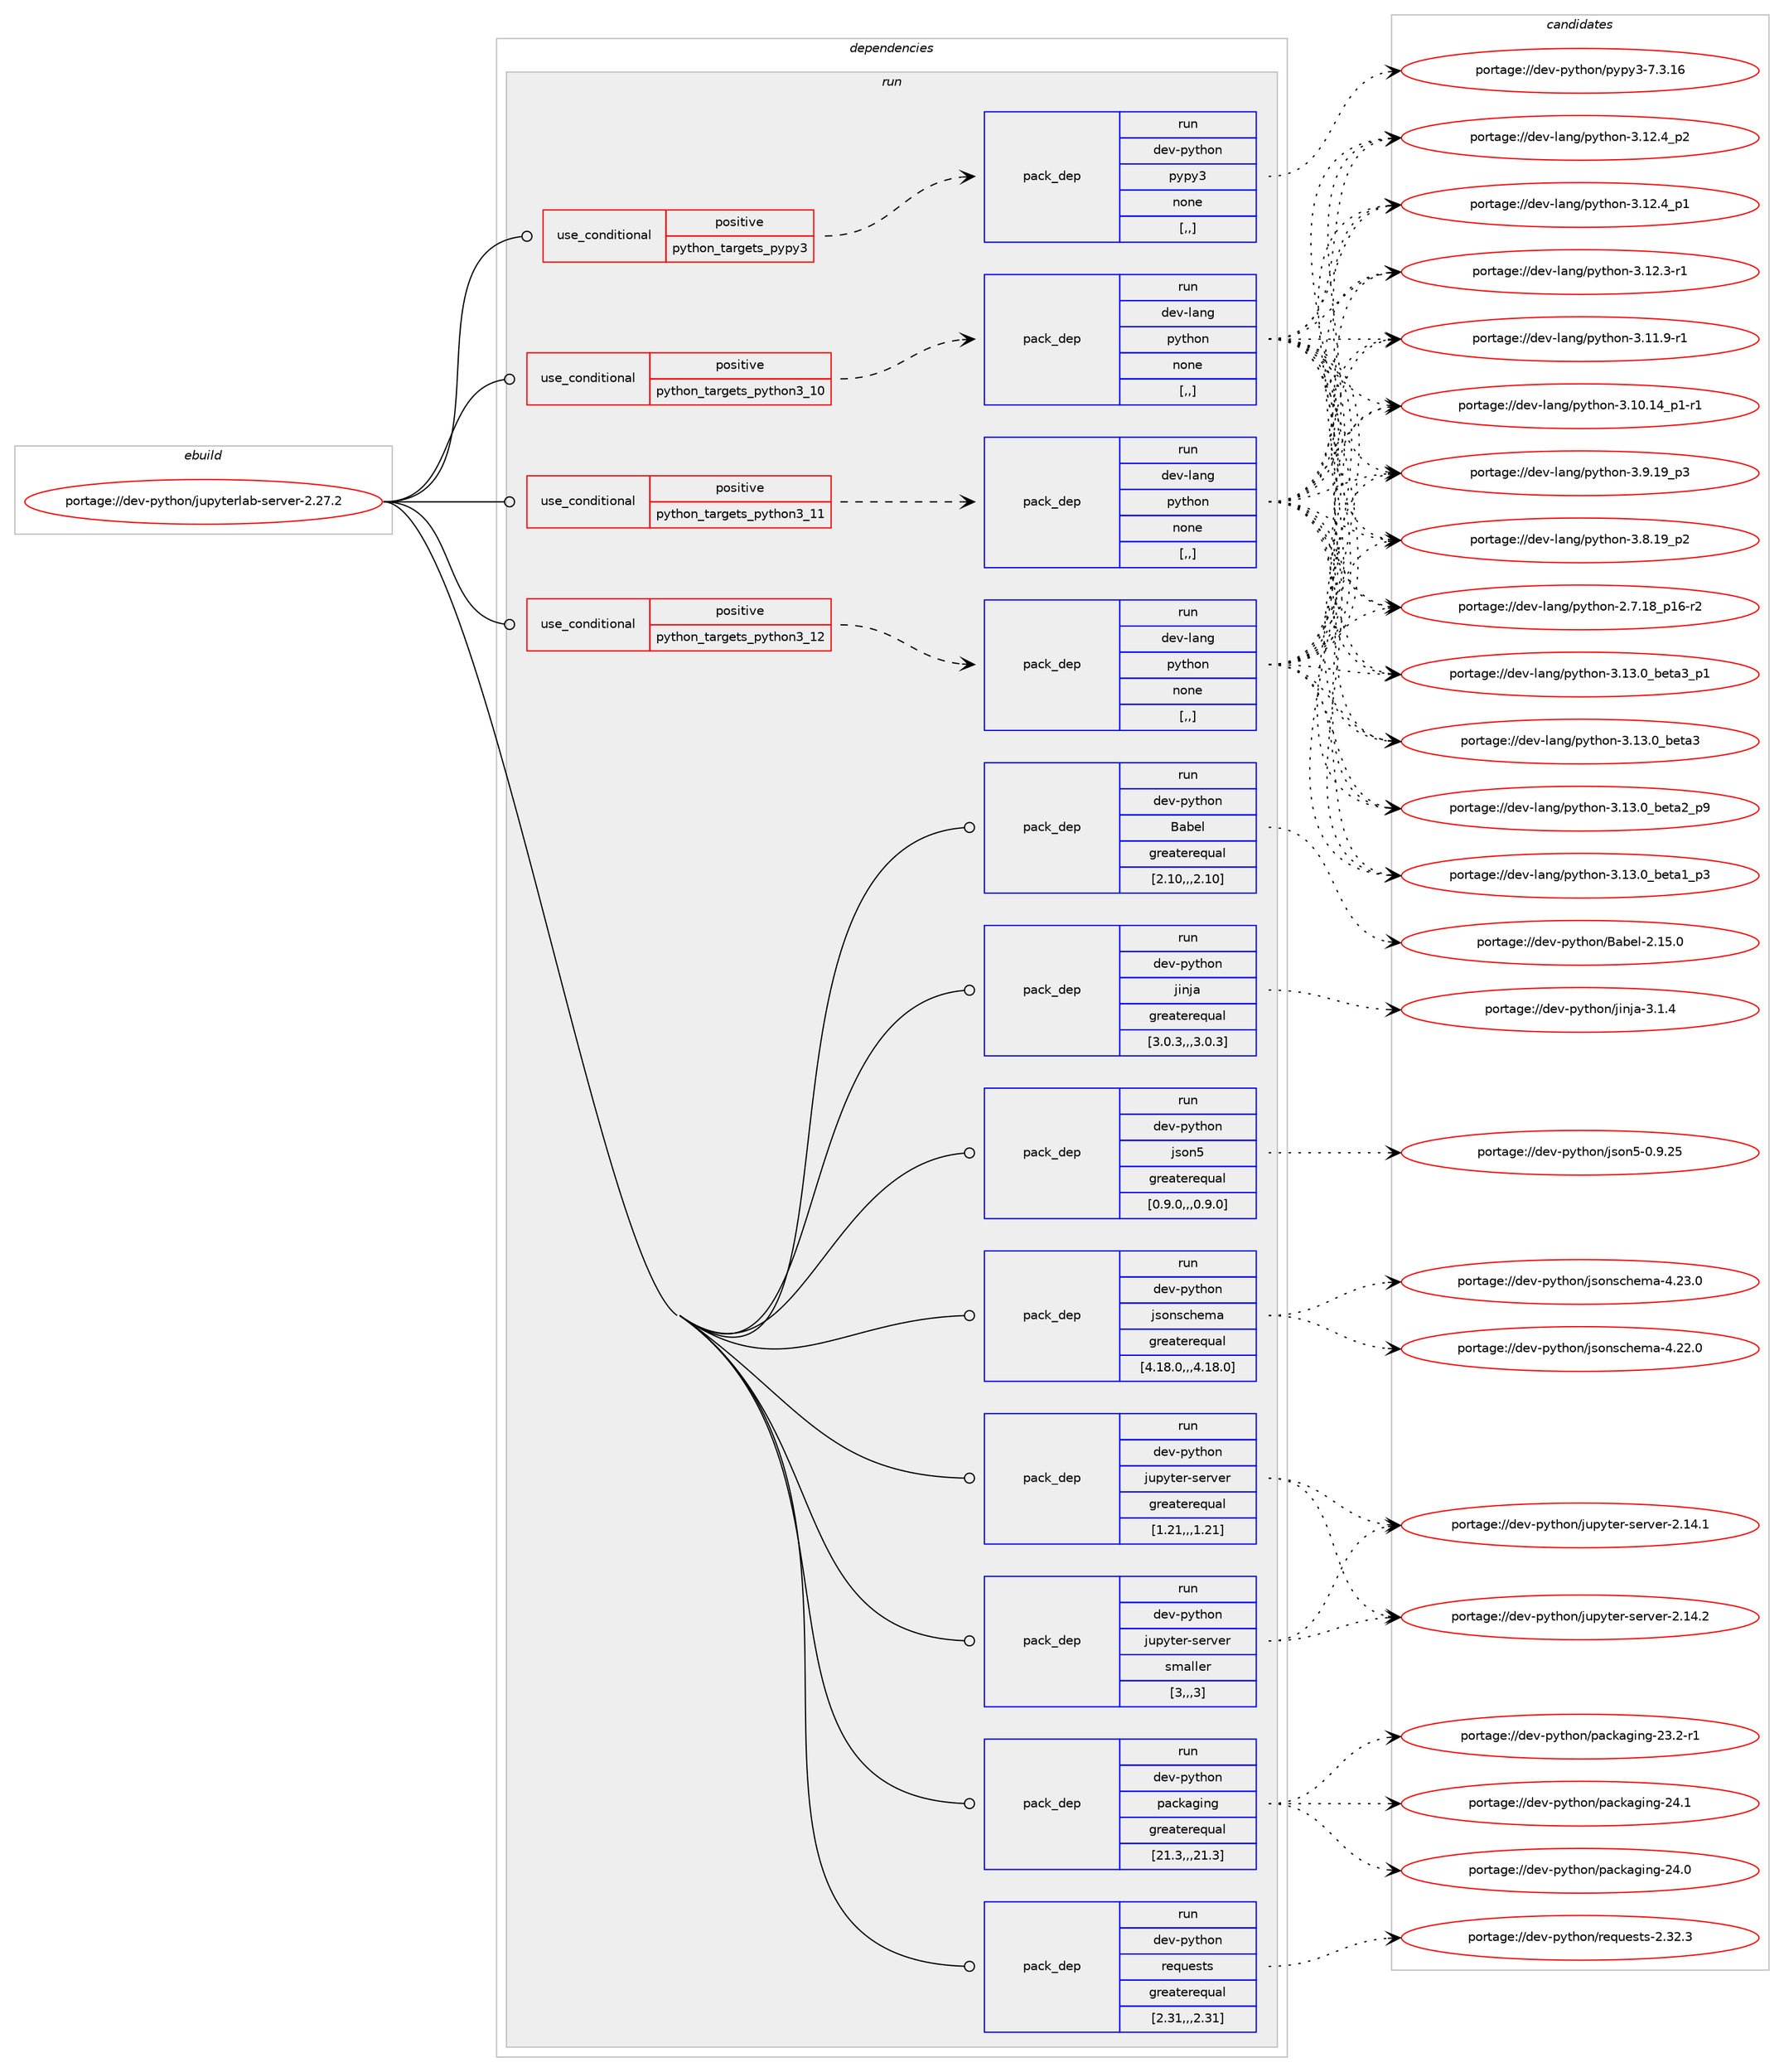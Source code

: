 digraph prolog {

# *************
# Graph options
# *************

newrank=true;
concentrate=true;
compound=true;
graph [rankdir=LR,fontname=Helvetica,fontsize=10,ranksep=1.5];#, ranksep=2.5, nodesep=0.2];
edge  [arrowhead=vee];
node  [fontname=Helvetica,fontsize=10];

# **********
# The ebuild
# **********

subgraph cluster_leftcol {
color=gray;
rank=same;
label=<<i>ebuild</i>>;
id [label="portage://dev-python/jupyterlab-server-2.27.2", color=red, width=4, href="../dev-python/jupyterlab-server-2.27.2.svg"];
}

# ****************
# The dependencies
# ****************

subgraph cluster_midcol {
color=gray;
label=<<i>dependencies</i>>;
subgraph cluster_compile {
fillcolor="#eeeeee";
style=filled;
label=<<i>compile</i>>;
}
subgraph cluster_compileandrun {
fillcolor="#eeeeee";
style=filled;
label=<<i>compile and run</i>>;
}
subgraph cluster_run {
fillcolor="#eeeeee";
style=filled;
label=<<i>run</i>>;
subgraph cond33732 {
dependency148461 [label=<<TABLE BORDER="0" CELLBORDER="1" CELLSPACING="0" CELLPADDING="4"><TR><TD ROWSPAN="3" CELLPADDING="10">use_conditional</TD></TR><TR><TD>positive</TD></TR><TR><TD>python_targets_pypy3</TD></TR></TABLE>>, shape=none, color=red];
subgraph pack113494 {
dependency148462 [label=<<TABLE BORDER="0" CELLBORDER="1" CELLSPACING="0" CELLPADDING="4" WIDTH="220"><TR><TD ROWSPAN="6" CELLPADDING="30">pack_dep</TD></TR><TR><TD WIDTH="110">run</TD></TR><TR><TD>dev-python</TD></TR><TR><TD>pypy3</TD></TR><TR><TD>none</TD></TR><TR><TD>[,,]</TD></TR></TABLE>>, shape=none, color=blue];
}
dependency148461:e -> dependency148462:w [weight=20,style="dashed",arrowhead="vee"];
}
id:e -> dependency148461:w [weight=20,style="solid",arrowhead="odot"];
subgraph cond33733 {
dependency148463 [label=<<TABLE BORDER="0" CELLBORDER="1" CELLSPACING="0" CELLPADDING="4"><TR><TD ROWSPAN="3" CELLPADDING="10">use_conditional</TD></TR><TR><TD>positive</TD></TR><TR><TD>python_targets_python3_10</TD></TR></TABLE>>, shape=none, color=red];
subgraph pack113495 {
dependency148464 [label=<<TABLE BORDER="0" CELLBORDER="1" CELLSPACING="0" CELLPADDING="4" WIDTH="220"><TR><TD ROWSPAN="6" CELLPADDING="30">pack_dep</TD></TR><TR><TD WIDTH="110">run</TD></TR><TR><TD>dev-lang</TD></TR><TR><TD>python</TD></TR><TR><TD>none</TD></TR><TR><TD>[,,]</TD></TR></TABLE>>, shape=none, color=blue];
}
dependency148463:e -> dependency148464:w [weight=20,style="dashed",arrowhead="vee"];
}
id:e -> dependency148463:w [weight=20,style="solid",arrowhead="odot"];
subgraph cond33734 {
dependency148465 [label=<<TABLE BORDER="0" CELLBORDER="1" CELLSPACING="0" CELLPADDING="4"><TR><TD ROWSPAN="3" CELLPADDING="10">use_conditional</TD></TR><TR><TD>positive</TD></TR><TR><TD>python_targets_python3_11</TD></TR></TABLE>>, shape=none, color=red];
subgraph pack113496 {
dependency148466 [label=<<TABLE BORDER="0" CELLBORDER="1" CELLSPACING="0" CELLPADDING="4" WIDTH="220"><TR><TD ROWSPAN="6" CELLPADDING="30">pack_dep</TD></TR><TR><TD WIDTH="110">run</TD></TR><TR><TD>dev-lang</TD></TR><TR><TD>python</TD></TR><TR><TD>none</TD></TR><TR><TD>[,,]</TD></TR></TABLE>>, shape=none, color=blue];
}
dependency148465:e -> dependency148466:w [weight=20,style="dashed",arrowhead="vee"];
}
id:e -> dependency148465:w [weight=20,style="solid",arrowhead="odot"];
subgraph cond33735 {
dependency148467 [label=<<TABLE BORDER="0" CELLBORDER="1" CELLSPACING="0" CELLPADDING="4"><TR><TD ROWSPAN="3" CELLPADDING="10">use_conditional</TD></TR><TR><TD>positive</TD></TR><TR><TD>python_targets_python3_12</TD></TR></TABLE>>, shape=none, color=red];
subgraph pack113497 {
dependency148468 [label=<<TABLE BORDER="0" CELLBORDER="1" CELLSPACING="0" CELLPADDING="4" WIDTH="220"><TR><TD ROWSPAN="6" CELLPADDING="30">pack_dep</TD></TR><TR><TD WIDTH="110">run</TD></TR><TR><TD>dev-lang</TD></TR><TR><TD>python</TD></TR><TR><TD>none</TD></TR><TR><TD>[,,]</TD></TR></TABLE>>, shape=none, color=blue];
}
dependency148467:e -> dependency148468:w [weight=20,style="dashed",arrowhead="vee"];
}
id:e -> dependency148467:w [weight=20,style="solid",arrowhead="odot"];
subgraph pack113498 {
dependency148469 [label=<<TABLE BORDER="0" CELLBORDER="1" CELLSPACING="0" CELLPADDING="4" WIDTH="220"><TR><TD ROWSPAN="6" CELLPADDING="30">pack_dep</TD></TR><TR><TD WIDTH="110">run</TD></TR><TR><TD>dev-python</TD></TR><TR><TD>Babel</TD></TR><TR><TD>greaterequal</TD></TR><TR><TD>[2.10,,,2.10]</TD></TR></TABLE>>, shape=none, color=blue];
}
id:e -> dependency148469:w [weight=20,style="solid",arrowhead="odot"];
subgraph pack113499 {
dependency148470 [label=<<TABLE BORDER="0" CELLBORDER="1" CELLSPACING="0" CELLPADDING="4" WIDTH="220"><TR><TD ROWSPAN="6" CELLPADDING="30">pack_dep</TD></TR><TR><TD WIDTH="110">run</TD></TR><TR><TD>dev-python</TD></TR><TR><TD>jinja</TD></TR><TR><TD>greaterequal</TD></TR><TR><TD>[3.0.3,,,3.0.3]</TD></TR></TABLE>>, shape=none, color=blue];
}
id:e -> dependency148470:w [weight=20,style="solid",arrowhead="odot"];
subgraph pack113500 {
dependency148471 [label=<<TABLE BORDER="0" CELLBORDER="1" CELLSPACING="0" CELLPADDING="4" WIDTH="220"><TR><TD ROWSPAN="6" CELLPADDING="30">pack_dep</TD></TR><TR><TD WIDTH="110">run</TD></TR><TR><TD>dev-python</TD></TR><TR><TD>json5</TD></TR><TR><TD>greaterequal</TD></TR><TR><TD>[0.9.0,,,0.9.0]</TD></TR></TABLE>>, shape=none, color=blue];
}
id:e -> dependency148471:w [weight=20,style="solid",arrowhead="odot"];
subgraph pack113501 {
dependency148472 [label=<<TABLE BORDER="0" CELLBORDER="1" CELLSPACING="0" CELLPADDING="4" WIDTH="220"><TR><TD ROWSPAN="6" CELLPADDING="30">pack_dep</TD></TR><TR><TD WIDTH="110">run</TD></TR><TR><TD>dev-python</TD></TR><TR><TD>jsonschema</TD></TR><TR><TD>greaterequal</TD></TR><TR><TD>[4.18.0,,,4.18.0]</TD></TR></TABLE>>, shape=none, color=blue];
}
id:e -> dependency148472:w [weight=20,style="solid",arrowhead="odot"];
subgraph pack113502 {
dependency148473 [label=<<TABLE BORDER="0" CELLBORDER="1" CELLSPACING="0" CELLPADDING="4" WIDTH="220"><TR><TD ROWSPAN="6" CELLPADDING="30">pack_dep</TD></TR><TR><TD WIDTH="110">run</TD></TR><TR><TD>dev-python</TD></TR><TR><TD>jupyter-server</TD></TR><TR><TD>greaterequal</TD></TR><TR><TD>[1.21,,,1.21]</TD></TR></TABLE>>, shape=none, color=blue];
}
id:e -> dependency148473:w [weight=20,style="solid",arrowhead="odot"];
subgraph pack113503 {
dependency148474 [label=<<TABLE BORDER="0" CELLBORDER="1" CELLSPACING="0" CELLPADDING="4" WIDTH="220"><TR><TD ROWSPAN="6" CELLPADDING="30">pack_dep</TD></TR><TR><TD WIDTH="110">run</TD></TR><TR><TD>dev-python</TD></TR><TR><TD>jupyter-server</TD></TR><TR><TD>smaller</TD></TR><TR><TD>[3,,,3]</TD></TR></TABLE>>, shape=none, color=blue];
}
id:e -> dependency148474:w [weight=20,style="solid",arrowhead="odot"];
subgraph pack113504 {
dependency148475 [label=<<TABLE BORDER="0" CELLBORDER="1" CELLSPACING="0" CELLPADDING="4" WIDTH="220"><TR><TD ROWSPAN="6" CELLPADDING="30">pack_dep</TD></TR><TR><TD WIDTH="110">run</TD></TR><TR><TD>dev-python</TD></TR><TR><TD>packaging</TD></TR><TR><TD>greaterequal</TD></TR><TR><TD>[21.3,,,21.3]</TD></TR></TABLE>>, shape=none, color=blue];
}
id:e -> dependency148475:w [weight=20,style="solid",arrowhead="odot"];
subgraph pack113505 {
dependency148476 [label=<<TABLE BORDER="0" CELLBORDER="1" CELLSPACING="0" CELLPADDING="4" WIDTH="220"><TR><TD ROWSPAN="6" CELLPADDING="30">pack_dep</TD></TR><TR><TD WIDTH="110">run</TD></TR><TR><TD>dev-python</TD></TR><TR><TD>requests</TD></TR><TR><TD>greaterequal</TD></TR><TR><TD>[2.31,,,2.31]</TD></TR></TABLE>>, shape=none, color=blue];
}
id:e -> dependency148476:w [weight=20,style="solid",arrowhead="odot"];
}
}

# **************
# The candidates
# **************

subgraph cluster_choices {
rank=same;
color=gray;
label=<<i>candidates</i>>;

subgraph choice113494 {
color=black;
nodesep=1;
choice10010111845112121116104111110471121211121215145554651464954 [label="portage://dev-python/pypy3-7.3.16", color=red, width=4,href="../dev-python/pypy3-7.3.16.svg"];
dependency148462:e -> choice10010111845112121116104111110471121211121215145554651464954:w [style=dotted,weight="100"];
}
subgraph choice113495 {
color=black;
nodesep=1;
choice10010111845108971101034711212111610411111045514649514648959810111697519511249 [label="portage://dev-lang/python-3.13.0_beta3_p1", color=red, width=4,href="../dev-lang/python-3.13.0_beta3_p1.svg"];
choice1001011184510897110103471121211161041111104551464951464895981011169751 [label="portage://dev-lang/python-3.13.0_beta3", color=red, width=4,href="../dev-lang/python-3.13.0_beta3.svg"];
choice10010111845108971101034711212111610411111045514649514648959810111697509511257 [label="portage://dev-lang/python-3.13.0_beta2_p9", color=red, width=4,href="../dev-lang/python-3.13.0_beta2_p9.svg"];
choice10010111845108971101034711212111610411111045514649514648959810111697499511251 [label="portage://dev-lang/python-3.13.0_beta1_p3", color=red, width=4,href="../dev-lang/python-3.13.0_beta1_p3.svg"];
choice100101118451089711010347112121116104111110455146495046529511250 [label="portage://dev-lang/python-3.12.4_p2", color=red, width=4,href="../dev-lang/python-3.12.4_p2.svg"];
choice100101118451089711010347112121116104111110455146495046529511249 [label="portage://dev-lang/python-3.12.4_p1", color=red, width=4,href="../dev-lang/python-3.12.4_p1.svg"];
choice100101118451089711010347112121116104111110455146495046514511449 [label="portage://dev-lang/python-3.12.3-r1", color=red, width=4,href="../dev-lang/python-3.12.3-r1.svg"];
choice100101118451089711010347112121116104111110455146494946574511449 [label="portage://dev-lang/python-3.11.9-r1", color=red, width=4,href="../dev-lang/python-3.11.9-r1.svg"];
choice100101118451089711010347112121116104111110455146494846495295112494511449 [label="portage://dev-lang/python-3.10.14_p1-r1", color=red, width=4,href="../dev-lang/python-3.10.14_p1-r1.svg"];
choice100101118451089711010347112121116104111110455146574649579511251 [label="portage://dev-lang/python-3.9.19_p3", color=red, width=4,href="../dev-lang/python-3.9.19_p3.svg"];
choice100101118451089711010347112121116104111110455146564649579511250 [label="portage://dev-lang/python-3.8.19_p2", color=red, width=4,href="../dev-lang/python-3.8.19_p2.svg"];
choice100101118451089711010347112121116104111110455046554649569511249544511450 [label="portage://dev-lang/python-2.7.18_p16-r2", color=red, width=4,href="../dev-lang/python-2.7.18_p16-r2.svg"];
dependency148464:e -> choice10010111845108971101034711212111610411111045514649514648959810111697519511249:w [style=dotted,weight="100"];
dependency148464:e -> choice1001011184510897110103471121211161041111104551464951464895981011169751:w [style=dotted,weight="100"];
dependency148464:e -> choice10010111845108971101034711212111610411111045514649514648959810111697509511257:w [style=dotted,weight="100"];
dependency148464:e -> choice10010111845108971101034711212111610411111045514649514648959810111697499511251:w [style=dotted,weight="100"];
dependency148464:e -> choice100101118451089711010347112121116104111110455146495046529511250:w [style=dotted,weight="100"];
dependency148464:e -> choice100101118451089711010347112121116104111110455146495046529511249:w [style=dotted,weight="100"];
dependency148464:e -> choice100101118451089711010347112121116104111110455146495046514511449:w [style=dotted,weight="100"];
dependency148464:e -> choice100101118451089711010347112121116104111110455146494946574511449:w [style=dotted,weight="100"];
dependency148464:e -> choice100101118451089711010347112121116104111110455146494846495295112494511449:w [style=dotted,weight="100"];
dependency148464:e -> choice100101118451089711010347112121116104111110455146574649579511251:w [style=dotted,weight="100"];
dependency148464:e -> choice100101118451089711010347112121116104111110455146564649579511250:w [style=dotted,weight="100"];
dependency148464:e -> choice100101118451089711010347112121116104111110455046554649569511249544511450:w [style=dotted,weight="100"];
}
subgraph choice113496 {
color=black;
nodesep=1;
choice10010111845108971101034711212111610411111045514649514648959810111697519511249 [label="portage://dev-lang/python-3.13.0_beta3_p1", color=red, width=4,href="../dev-lang/python-3.13.0_beta3_p1.svg"];
choice1001011184510897110103471121211161041111104551464951464895981011169751 [label="portage://dev-lang/python-3.13.0_beta3", color=red, width=4,href="../dev-lang/python-3.13.0_beta3.svg"];
choice10010111845108971101034711212111610411111045514649514648959810111697509511257 [label="portage://dev-lang/python-3.13.0_beta2_p9", color=red, width=4,href="../dev-lang/python-3.13.0_beta2_p9.svg"];
choice10010111845108971101034711212111610411111045514649514648959810111697499511251 [label="portage://dev-lang/python-3.13.0_beta1_p3", color=red, width=4,href="../dev-lang/python-3.13.0_beta1_p3.svg"];
choice100101118451089711010347112121116104111110455146495046529511250 [label="portage://dev-lang/python-3.12.4_p2", color=red, width=4,href="../dev-lang/python-3.12.4_p2.svg"];
choice100101118451089711010347112121116104111110455146495046529511249 [label="portage://dev-lang/python-3.12.4_p1", color=red, width=4,href="../dev-lang/python-3.12.4_p1.svg"];
choice100101118451089711010347112121116104111110455146495046514511449 [label="portage://dev-lang/python-3.12.3-r1", color=red, width=4,href="../dev-lang/python-3.12.3-r1.svg"];
choice100101118451089711010347112121116104111110455146494946574511449 [label="portage://dev-lang/python-3.11.9-r1", color=red, width=4,href="../dev-lang/python-3.11.9-r1.svg"];
choice100101118451089711010347112121116104111110455146494846495295112494511449 [label="portage://dev-lang/python-3.10.14_p1-r1", color=red, width=4,href="../dev-lang/python-3.10.14_p1-r1.svg"];
choice100101118451089711010347112121116104111110455146574649579511251 [label="portage://dev-lang/python-3.9.19_p3", color=red, width=4,href="../dev-lang/python-3.9.19_p3.svg"];
choice100101118451089711010347112121116104111110455146564649579511250 [label="portage://dev-lang/python-3.8.19_p2", color=red, width=4,href="../dev-lang/python-3.8.19_p2.svg"];
choice100101118451089711010347112121116104111110455046554649569511249544511450 [label="portage://dev-lang/python-2.7.18_p16-r2", color=red, width=4,href="../dev-lang/python-2.7.18_p16-r2.svg"];
dependency148466:e -> choice10010111845108971101034711212111610411111045514649514648959810111697519511249:w [style=dotted,weight="100"];
dependency148466:e -> choice1001011184510897110103471121211161041111104551464951464895981011169751:w [style=dotted,weight="100"];
dependency148466:e -> choice10010111845108971101034711212111610411111045514649514648959810111697509511257:w [style=dotted,weight="100"];
dependency148466:e -> choice10010111845108971101034711212111610411111045514649514648959810111697499511251:w [style=dotted,weight="100"];
dependency148466:e -> choice100101118451089711010347112121116104111110455146495046529511250:w [style=dotted,weight="100"];
dependency148466:e -> choice100101118451089711010347112121116104111110455146495046529511249:w [style=dotted,weight="100"];
dependency148466:e -> choice100101118451089711010347112121116104111110455146495046514511449:w [style=dotted,weight="100"];
dependency148466:e -> choice100101118451089711010347112121116104111110455146494946574511449:w [style=dotted,weight="100"];
dependency148466:e -> choice100101118451089711010347112121116104111110455146494846495295112494511449:w [style=dotted,weight="100"];
dependency148466:e -> choice100101118451089711010347112121116104111110455146574649579511251:w [style=dotted,weight="100"];
dependency148466:e -> choice100101118451089711010347112121116104111110455146564649579511250:w [style=dotted,weight="100"];
dependency148466:e -> choice100101118451089711010347112121116104111110455046554649569511249544511450:w [style=dotted,weight="100"];
}
subgraph choice113497 {
color=black;
nodesep=1;
choice10010111845108971101034711212111610411111045514649514648959810111697519511249 [label="portage://dev-lang/python-3.13.0_beta3_p1", color=red, width=4,href="../dev-lang/python-3.13.0_beta3_p1.svg"];
choice1001011184510897110103471121211161041111104551464951464895981011169751 [label="portage://dev-lang/python-3.13.0_beta3", color=red, width=4,href="../dev-lang/python-3.13.0_beta3.svg"];
choice10010111845108971101034711212111610411111045514649514648959810111697509511257 [label="portage://dev-lang/python-3.13.0_beta2_p9", color=red, width=4,href="../dev-lang/python-3.13.0_beta2_p9.svg"];
choice10010111845108971101034711212111610411111045514649514648959810111697499511251 [label="portage://dev-lang/python-3.13.0_beta1_p3", color=red, width=4,href="../dev-lang/python-3.13.0_beta1_p3.svg"];
choice100101118451089711010347112121116104111110455146495046529511250 [label="portage://dev-lang/python-3.12.4_p2", color=red, width=4,href="../dev-lang/python-3.12.4_p2.svg"];
choice100101118451089711010347112121116104111110455146495046529511249 [label="portage://dev-lang/python-3.12.4_p1", color=red, width=4,href="../dev-lang/python-3.12.4_p1.svg"];
choice100101118451089711010347112121116104111110455146495046514511449 [label="portage://dev-lang/python-3.12.3-r1", color=red, width=4,href="../dev-lang/python-3.12.3-r1.svg"];
choice100101118451089711010347112121116104111110455146494946574511449 [label="portage://dev-lang/python-3.11.9-r1", color=red, width=4,href="../dev-lang/python-3.11.9-r1.svg"];
choice100101118451089711010347112121116104111110455146494846495295112494511449 [label="portage://dev-lang/python-3.10.14_p1-r1", color=red, width=4,href="../dev-lang/python-3.10.14_p1-r1.svg"];
choice100101118451089711010347112121116104111110455146574649579511251 [label="portage://dev-lang/python-3.9.19_p3", color=red, width=4,href="../dev-lang/python-3.9.19_p3.svg"];
choice100101118451089711010347112121116104111110455146564649579511250 [label="portage://dev-lang/python-3.8.19_p2", color=red, width=4,href="../dev-lang/python-3.8.19_p2.svg"];
choice100101118451089711010347112121116104111110455046554649569511249544511450 [label="portage://dev-lang/python-2.7.18_p16-r2", color=red, width=4,href="../dev-lang/python-2.7.18_p16-r2.svg"];
dependency148468:e -> choice10010111845108971101034711212111610411111045514649514648959810111697519511249:w [style=dotted,weight="100"];
dependency148468:e -> choice1001011184510897110103471121211161041111104551464951464895981011169751:w [style=dotted,weight="100"];
dependency148468:e -> choice10010111845108971101034711212111610411111045514649514648959810111697509511257:w [style=dotted,weight="100"];
dependency148468:e -> choice10010111845108971101034711212111610411111045514649514648959810111697499511251:w [style=dotted,weight="100"];
dependency148468:e -> choice100101118451089711010347112121116104111110455146495046529511250:w [style=dotted,weight="100"];
dependency148468:e -> choice100101118451089711010347112121116104111110455146495046529511249:w [style=dotted,weight="100"];
dependency148468:e -> choice100101118451089711010347112121116104111110455146495046514511449:w [style=dotted,weight="100"];
dependency148468:e -> choice100101118451089711010347112121116104111110455146494946574511449:w [style=dotted,weight="100"];
dependency148468:e -> choice100101118451089711010347112121116104111110455146494846495295112494511449:w [style=dotted,weight="100"];
dependency148468:e -> choice100101118451089711010347112121116104111110455146574649579511251:w [style=dotted,weight="100"];
dependency148468:e -> choice100101118451089711010347112121116104111110455146564649579511250:w [style=dotted,weight="100"];
dependency148468:e -> choice100101118451089711010347112121116104111110455046554649569511249544511450:w [style=dotted,weight="100"];
}
subgraph choice113498 {
color=black;
nodesep=1;
choice100101118451121211161041111104766979810110845504649534648 [label="portage://dev-python/Babel-2.15.0", color=red, width=4,href="../dev-python/Babel-2.15.0.svg"];
dependency148469:e -> choice100101118451121211161041111104766979810110845504649534648:w [style=dotted,weight="100"];
}
subgraph choice113499 {
color=black;
nodesep=1;
choice100101118451121211161041111104710610511010697455146494652 [label="portage://dev-python/jinja-3.1.4", color=red, width=4,href="../dev-python/jinja-3.1.4.svg"];
dependency148470:e -> choice100101118451121211161041111104710610511010697455146494652:w [style=dotted,weight="100"];
}
subgraph choice113500 {
color=black;
nodesep=1;
choice10010111845112121116104111110471061151111105345484657465053 [label="portage://dev-python/json5-0.9.25", color=red, width=4,href="../dev-python/json5-0.9.25.svg"];
dependency148471:e -> choice10010111845112121116104111110471061151111105345484657465053:w [style=dotted,weight="100"];
}
subgraph choice113501 {
color=black;
nodesep=1;
choice1001011184511212111610411111047106115111110115991041011099745524650514648 [label="portage://dev-python/jsonschema-4.23.0", color=red, width=4,href="../dev-python/jsonschema-4.23.0.svg"];
choice1001011184511212111610411111047106115111110115991041011099745524650504648 [label="portage://dev-python/jsonschema-4.22.0", color=red, width=4,href="../dev-python/jsonschema-4.22.0.svg"];
dependency148472:e -> choice1001011184511212111610411111047106115111110115991041011099745524650514648:w [style=dotted,weight="100"];
dependency148472:e -> choice1001011184511212111610411111047106115111110115991041011099745524650504648:w [style=dotted,weight="100"];
}
subgraph choice113502 {
color=black;
nodesep=1;
choice10010111845112121116104111110471061171121211161011144511510111411810111445504649524650 [label="portage://dev-python/jupyter-server-2.14.2", color=red, width=4,href="../dev-python/jupyter-server-2.14.2.svg"];
choice10010111845112121116104111110471061171121211161011144511510111411810111445504649524649 [label="portage://dev-python/jupyter-server-2.14.1", color=red, width=4,href="../dev-python/jupyter-server-2.14.1.svg"];
dependency148473:e -> choice10010111845112121116104111110471061171121211161011144511510111411810111445504649524650:w [style=dotted,weight="100"];
dependency148473:e -> choice10010111845112121116104111110471061171121211161011144511510111411810111445504649524649:w [style=dotted,weight="100"];
}
subgraph choice113503 {
color=black;
nodesep=1;
choice10010111845112121116104111110471061171121211161011144511510111411810111445504649524650 [label="portage://dev-python/jupyter-server-2.14.2", color=red, width=4,href="../dev-python/jupyter-server-2.14.2.svg"];
choice10010111845112121116104111110471061171121211161011144511510111411810111445504649524649 [label="portage://dev-python/jupyter-server-2.14.1", color=red, width=4,href="../dev-python/jupyter-server-2.14.1.svg"];
dependency148474:e -> choice10010111845112121116104111110471061171121211161011144511510111411810111445504649524650:w [style=dotted,weight="100"];
dependency148474:e -> choice10010111845112121116104111110471061171121211161011144511510111411810111445504649524649:w [style=dotted,weight="100"];
}
subgraph choice113504 {
color=black;
nodesep=1;
choice10010111845112121116104111110471129799107971031051101034550524649 [label="portage://dev-python/packaging-24.1", color=red, width=4,href="../dev-python/packaging-24.1.svg"];
choice10010111845112121116104111110471129799107971031051101034550524648 [label="portage://dev-python/packaging-24.0", color=red, width=4,href="../dev-python/packaging-24.0.svg"];
choice100101118451121211161041111104711297991079710310511010345505146504511449 [label="portage://dev-python/packaging-23.2-r1", color=red, width=4,href="../dev-python/packaging-23.2-r1.svg"];
dependency148475:e -> choice10010111845112121116104111110471129799107971031051101034550524649:w [style=dotted,weight="100"];
dependency148475:e -> choice10010111845112121116104111110471129799107971031051101034550524648:w [style=dotted,weight="100"];
dependency148475:e -> choice100101118451121211161041111104711297991079710310511010345505146504511449:w [style=dotted,weight="100"];
}
subgraph choice113505 {
color=black;
nodesep=1;
choice100101118451121211161041111104711410111311710111511611545504651504651 [label="portage://dev-python/requests-2.32.3", color=red, width=4,href="../dev-python/requests-2.32.3.svg"];
dependency148476:e -> choice100101118451121211161041111104711410111311710111511611545504651504651:w [style=dotted,weight="100"];
}
}

}
